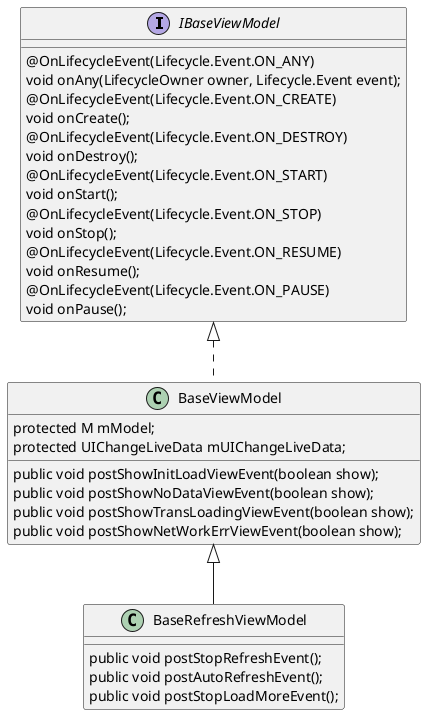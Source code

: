 @startuml

interface IBaseViewModel{
 @OnLifecycleEvent(Lifecycle.Event.ON_ANY)
    void onAny(LifecycleOwner owner, Lifecycle.Event event);
    @OnLifecycleEvent(Lifecycle.Event.ON_CREATE)
    void onCreate();
    @OnLifecycleEvent(Lifecycle.Event.ON_DESTROY)
    void onDestroy();
    @OnLifecycleEvent(Lifecycle.Event.ON_START)
    void onStart();
    @OnLifecycleEvent(Lifecycle.Event.ON_STOP)
    void onStop();
    @OnLifecycleEvent(Lifecycle.Event.ON_RESUME)
    void onResume();
    @OnLifecycleEvent(Lifecycle.Event.ON_PAUSE)
    void onPause();
}
class BaseViewModel implements IBaseViewModel{
    protected M mModel;
    protected UIChangeLiveData mUIChangeLiveData;
    public void postShowInitLoadViewEvent(boolean show);
    public void postShowNoDataViewEvent(boolean show);
    public void postShowTransLoadingViewEvent(boolean show);
    public void postShowNetWorkErrViewEvent(boolean show);
}
class BaseRefreshViewModel extends BaseViewModel{
 public void postStopRefreshEvent();
    public void postAutoRefreshEvent();
    public void postStopLoadMoreEvent();
}

@enduml